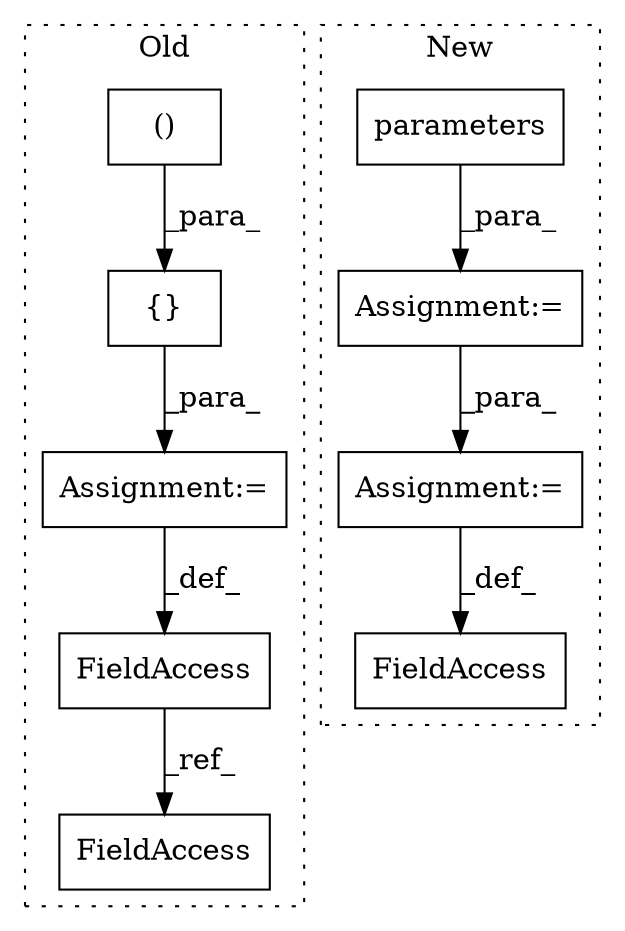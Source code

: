 digraph G {
subgraph cluster0 {
1 [label="{}" a="4" s="6719,6793" l="1,1" shape="box"];
3 [label="Assignment:=" a="7" s="6708" l="1" shape="box"];
4 [label="FieldAccess" a="22" s="6694" l="14" shape="box"];
7 [label="FieldAccess" a="22" s="6858" l="14" shape="box"];
8 [label="()" a="106" s="6739" l="37" shape="box"];
label = "Old";
style="dotted";
}
subgraph cluster1 {
2 [label="parameters" a="32" s="6095" l="12" shape="box"];
5 [label="FieldAccess" a="22" s="6360" l="17" shape="box"];
6 [label="Assignment:=" a="7" s="6084" l="1" shape="box"];
9 [label="Assignment:=" a="7" s="6377" l="1" shape="box"];
label = "New";
style="dotted";
}
1 -> 3 [label="_para_"];
2 -> 6 [label="_para_"];
3 -> 4 [label="_def_"];
4 -> 7 [label="_ref_"];
6 -> 9 [label="_para_"];
8 -> 1 [label="_para_"];
9 -> 5 [label="_def_"];
}